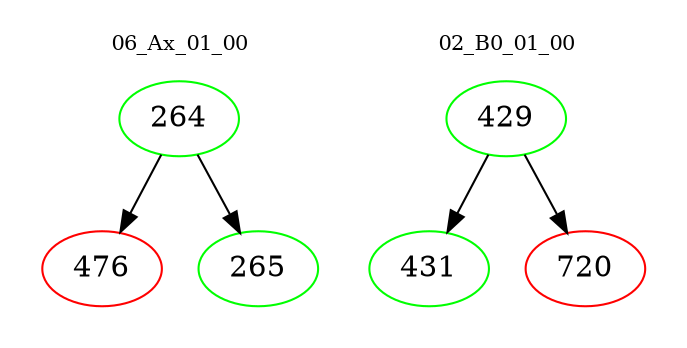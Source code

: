 digraph{
subgraph cluster_0 {
color = white
label = "06_Ax_01_00";
fontsize=10;
T0_264 [label="264", color="green"]
T0_264 -> T0_476 [color="black"]
T0_476 [label="476", color="red"]
T0_264 -> T0_265 [color="black"]
T0_265 [label="265", color="green"]
}
subgraph cluster_1 {
color = white
label = "02_B0_01_00";
fontsize=10;
T1_429 [label="429", color="green"]
T1_429 -> T1_431 [color="black"]
T1_431 [label="431", color="green"]
T1_429 -> T1_720 [color="black"]
T1_720 [label="720", color="red"]
}
}
